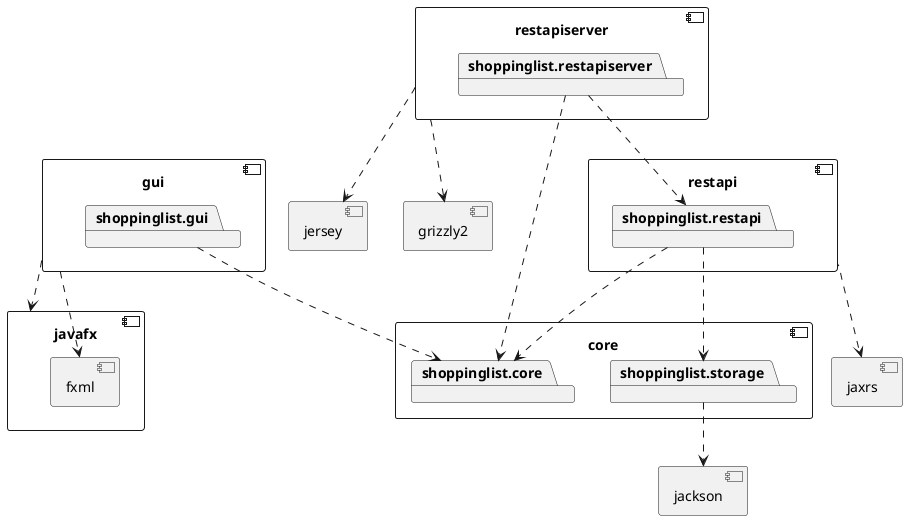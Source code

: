 @startuml

component core {
	package shoppinglist.core
	package shoppinglist.storage
}

component gui {
	package shoppinglist.gui
}

component javafx {
	component fxml {
	}
}

component restapi{
    package shoppinglist.restapi
}

component restapiserver{
    package shoppinglist.restapiserver
}

component jackson{
}

component jersey{
}

component grizzly2{
}

component jaxrs{
}

shoppinglist.gui ..> shoppinglist.core
shoppinglist.restapi ..> shoppinglist.storage
shoppinglist.restapi ..> shoppinglist.core
shoppinglist.restapiserver ..>shoppinglist.restapi
shoppinglist.restapiserver ..> shoppinglist.core
restapi ..> jaxrs
restapiserver ..> jersey
restapiserver ..> grizzly2
gui ..> javafx
gui ..> fxml
shoppinglist.storage ..> jackson

@enduml
